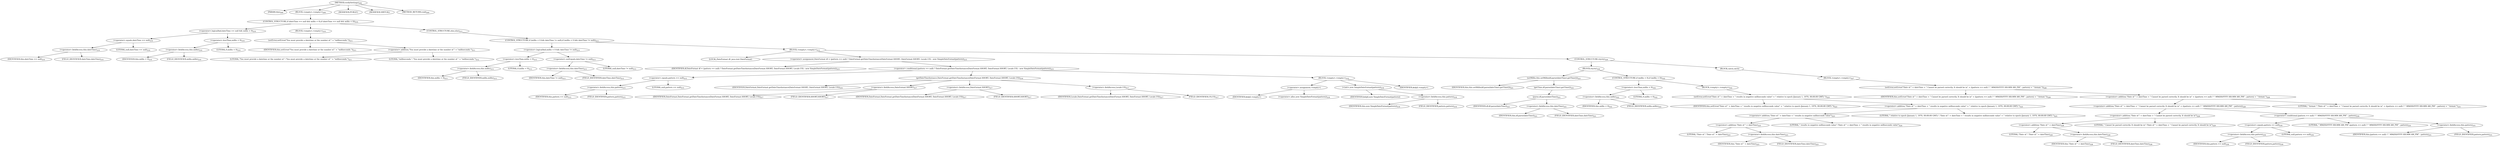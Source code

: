 digraph "verifySettings" {  
"438" [label = <(METHOD,verifySettings)<SUB>209</SUB>> ]
"30" [label = <(PARAM,this)<SUB>209</SUB>> ]
"439" [label = <(BLOCK,&lt;empty&gt;,&lt;empty&gt;)<SUB>209</SUB>> ]
"440" [label = <(CONTROL_STRUCTURE,if (dateTime == null &amp;&amp; millis &lt; 0),if (dateTime == null &amp;&amp; millis &lt; 0))<SUB>210</SUB>> ]
"441" [label = <(&lt;operator&gt;.logicalAnd,dateTime == null &amp;&amp; millis &lt; 0)<SUB>210</SUB>> ]
"442" [label = <(&lt;operator&gt;.equals,dateTime == null)<SUB>210</SUB>> ]
"443" [label = <(&lt;operator&gt;.fieldAccess,this.dateTime)<SUB>210</SUB>> ]
"444" [label = <(IDENTIFIER,this,dateTime == null)<SUB>210</SUB>> ]
"445" [label = <(FIELD_IDENTIFIER,dateTime,dateTime)<SUB>210</SUB>> ]
"446" [label = <(LITERAL,null,dateTime == null)<SUB>210</SUB>> ]
"447" [label = <(&lt;operator&gt;.lessThan,millis &lt; 0)<SUB>210</SUB>> ]
"448" [label = <(&lt;operator&gt;.fieldAccess,this.millis)<SUB>210</SUB>> ]
"449" [label = <(IDENTIFIER,this,millis &lt; 0)<SUB>210</SUB>> ]
"450" [label = <(FIELD_IDENTIFIER,millis,millis)<SUB>210</SUB>> ]
"451" [label = <(LITERAL,0,millis &lt; 0)<SUB>210</SUB>> ]
"452" [label = <(BLOCK,&lt;empty&gt;,&lt;empty&gt;)<SUB>210</SUB>> ]
"453" [label = <(setError,setError(&quot;You must provide a datetime or the number of &quot; + &quot;milliseconds.&quot;))<SUB>211</SUB>> ]
"29" [label = <(IDENTIFIER,this,setError(&quot;You must provide a datetime or the number of &quot; + &quot;milliseconds.&quot;))<SUB>211</SUB>> ]
"454" [label = <(&lt;operator&gt;.addition,&quot;You must provide a datetime or the number of &quot; + &quot;milliseconds.&quot;)<SUB>211</SUB>> ]
"455" [label = <(LITERAL,&quot;You must provide a datetime or the number of &quot;,&quot;You must provide a datetime or the number of &quot; + &quot;milliseconds.&quot;)<SUB>211</SUB>> ]
"456" [label = <(LITERAL,&quot;milliseconds.&quot;,&quot;You must provide a datetime or the number of &quot; + &quot;milliseconds.&quot;)<SUB>212</SUB>> ]
"457" [label = <(CONTROL_STRUCTURE,else,else)<SUB>213</SUB>> ]
"458" [label = <(CONTROL_STRUCTURE,if (millis &lt; 0 &amp;&amp; dateTime != null),if (millis &lt; 0 &amp;&amp; dateTime != null))<SUB>213</SUB>> ]
"459" [label = <(&lt;operator&gt;.logicalAnd,millis &lt; 0 &amp;&amp; dateTime != null)<SUB>213</SUB>> ]
"460" [label = <(&lt;operator&gt;.lessThan,millis &lt; 0)<SUB>213</SUB>> ]
"461" [label = <(&lt;operator&gt;.fieldAccess,this.millis)<SUB>213</SUB>> ]
"462" [label = <(IDENTIFIER,this,millis &lt; 0)<SUB>213</SUB>> ]
"463" [label = <(FIELD_IDENTIFIER,millis,millis)<SUB>213</SUB>> ]
"464" [label = <(LITERAL,0,millis &lt; 0)<SUB>213</SUB>> ]
"465" [label = <(&lt;operator&gt;.notEquals,dateTime != null)<SUB>213</SUB>> ]
"466" [label = <(&lt;operator&gt;.fieldAccess,this.dateTime)<SUB>213</SUB>> ]
"467" [label = <(IDENTIFIER,this,dateTime != null)<SUB>213</SUB>> ]
"468" [label = <(FIELD_IDENTIFIER,dateTime,dateTime)<SUB>213</SUB>> ]
"469" [label = <(LITERAL,null,dateTime != null)<SUB>213</SUB>> ]
"470" [label = <(BLOCK,&lt;empty&gt;,&lt;empty&gt;)<SUB>213</SUB>> ]
"471" [label = <(LOCAL,DateFormat df: java.text.DateFormat)> ]
"472" [label = <(&lt;operator&gt;.assignment,DateFormat df = (pattern == null) ? DateFormat.getDateTimeInstance(DateFormat.SHORT, DateFormat.SHORT, Locale.US) : new SimpleDateFormat(pattern))<SUB>215</SUB>> ]
"473" [label = <(IDENTIFIER,df,DateFormat df = (pattern == null) ? DateFormat.getDateTimeInstance(DateFormat.SHORT, DateFormat.SHORT, Locale.US) : new SimpleDateFormat(pattern))<SUB>215</SUB>> ]
"474" [label = <(&lt;operator&gt;.conditional,(pattern == null) ? DateFormat.getDateTimeInstance(DateFormat.SHORT, DateFormat.SHORT, Locale.US) : new SimpleDateFormat(pattern))<SUB>215</SUB>> ]
"475" [label = <(&lt;operator&gt;.equals,pattern == null)<SUB>215</SUB>> ]
"476" [label = <(&lt;operator&gt;.fieldAccess,this.pattern)<SUB>215</SUB>> ]
"477" [label = <(IDENTIFIER,this,pattern == null)<SUB>215</SUB>> ]
"478" [label = <(FIELD_IDENTIFIER,pattern,pattern)<SUB>215</SUB>> ]
"479" [label = <(LITERAL,null,pattern == null)<SUB>215</SUB>> ]
"480" [label = <(getDateTimeInstance,DateFormat.getDateTimeInstance(DateFormat.SHORT, DateFormat.SHORT, Locale.US))<SUB>216</SUB>> ]
"481" [label = <(IDENTIFIER,DateFormat,DateFormat.getDateTimeInstance(DateFormat.SHORT, DateFormat.SHORT, Locale.US))<SUB>216</SUB>> ]
"482" [label = <(&lt;operator&gt;.fieldAccess,DateFormat.SHORT)<SUB>217</SUB>> ]
"483" [label = <(IDENTIFIER,DateFormat,DateFormat.getDateTimeInstance(DateFormat.SHORT, DateFormat.SHORT, Locale.US))<SUB>217</SUB>> ]
"484" [label = <(FIELD_IDENTIFIER,SHORT,SHORT)<SUB>217</SUB>> ]
"485" [label = <(&lt;operator&gt;.fieldAccess,DateFormat.SHORT)<SUB>217</SUB>> ]
"486" [label = <(IDENTIFIER,DateFormat,DateFormat.getDateTimeInstance(DateFormat.SHORT, DateFormat.SHORT, Locale.US))<SUB>217</SUB>> ]
"487" [label = <(FIELD_IDENTIFIER,SHORT,SHORT)<SUB>217</SUB>> ]
"488" [label = <(&lt;operator&gt;.fieldAccess,Locale.US)<SUB>217</SUB>> ]
"489" [label = <(IDENTIFIER,Locale,DateFormat.getDateTimeInstance(DateFormat.SHORT, DateFormat.SHORT, Locale.US))<SUB>217</SUB>> ]
"490" [label = <(FIELD_IDENTIFIER,US,US)<SUB>217</SUB>> ]
"491" [label = <(BLOCK,&lt;empty&gt;,&lt;empty&gt;)<SUB>218</SUB>> ]
"492" [label = <(&lt;operator&gt;.assignment,&lt;empty&gt;)> ]
"493" [label = <(IDENTIFIER,$obj4,&lt;empty&gt;)> ]
"494" [label = <(&lt;operator&gt;.alloc,new SimpleDateFormat(pattern))<SUB>218</SUB>> ]
"495" [label = <(&lt;init&gt;,new SimpleDateFormat(pattern))<SUB>218</SUB>> ]
"496" [label = <(IDENTIFIER,$obj4,new SimpleDateFormat(pattern))> ]
"497" [label = <(&lt;operator&gt;.fieldAccess,this.pattern)<SUB>218</SUB>> ]
"498" [label = <(IDENTIFIER,this,new SimpleDateFormat(pattern))<SUB>218</SUB>> ]
"499" [label = <(FIELD_IDENTIFIER,pattern,pattern)<SUB>218</SUB>> ]
"500" [label = <(IDENTIFIER,$obj4,&lt;empty&gt;)> ]
"501" [label = <(CONTROL_STRUCTURE,try,try)<SUB>220</SUB>> ]
"502" [label = <(BLOCK,try,try)<SUB>220</SUB>> ]
"503" [label = <(setMillis,this.setMillis(df.parse(dateTime).getTime()))<SUB>221</SUB>> ]
"31" [label = <(IDENTIFIER,this,this.setMillis(df.parse(dateTime).getTime()))<SUB>221</SUB>> ]
"504" [label = <(getTime,df.parse(dateTime).getTime())<SUB>221</SUB>> ]
"505" [label = <(parse,df.parse(dateTime))<SUB>221</SUB>> ]
"506" [label = <(IDENTIFIER,df,df.parse(dateTime))<SUB>221</SUB>> ]
"507" [label = <(&lt;operator&gt;.fieldAccess,this.dateTime)<SUB>221</SUB>> ]
"508" [label = <(IDENTIFIER,this,df.parse(dateTime))<SUB>221</SUB>> ]
"509" [label = <(FIELD_IDENTIFIER,dateTime,dateTime)<SUB>221</SUB>> ]
"510" [label = <(CONTROL_STRUCTURE,if (millis &lt; 0),if (millis &lt; 0))<SUB>222</SUB>> ]
"511" [label = <(&lt;operator&gt;.lessThan,millis &lt; 0)<SUB>222</SUB>> ]
"512" [label = <(&lt;operator&gt;.fieldAccess,this.millis)<SUB>222</SUB>> ]
"513" [label = <(IDENTIFIER,this,millis &lt; 0)<SUB>222</SUB>> ]
"514" [label = <(FIELD_IDENTIFIER,millis,millis)<SUB>222</SUB>> ]
"515" [label = <(LITERAL,0,millis &lt; 0)<SUB>222</SUB>> ]
"516" [label = <(BLOCK,&lt;empty&gt;,&lt;empty&gt;)<SUB>222</SUB>> ]
"517" [label = <(setError,setError(&quot;Date of &quot; + dateTime + &quot; results in negative milliseconds value&quot; + &quot; relative to epoch (January 1, 1970, 00:00:00 GMT).&quot;))<SUB>223</SUB>> ]
"32" [label = <(IDENTIFIER,this,setError(&quot;Date of &quot; + dateTime + &quot; results in negative milliseconds value&quot; + &quot; relative to epoch (January 1, 1970, 00:00:00 GMT).&quot;))<SUB>223</SUB>> ]
"518" [label = <(&lt;operator&gt;.addition,&quot;Date of &quot; + dateTime + &quot; results in negative milliseconds value&quot; + &quot; relative to epoch (January 1, 1970, 00:00:00 GMT).&quot;)<SUB>223</SUB>> ]
"519" [label = <(&lt;operator&gt;.addition,&quot;Date of &quot; + dateTime + &quot; results in negative milliseconds value&quot;)<SUB>223</SUB>> ]
"520" [label = <(&lt;operator&gt;.addition,&quot;Date of &quot; + dateTime)<SUB>223</SUB>> ]
"521" [label = <(LITERAL,&quot;Date of &quot;,&quot;Date of &quot; + dateTime)<SUB>223</SUB>> ]
"522" [label = <(&lt;operator&gt;.fieldAccess,this.dateTime)<SUB>223</SUB>> ]
"523" [label = <(IDENTIFIER,this,&quot;Date of &quot; + dateTime)<SUB>223</SUB>> ]
"524" [label = <(FIELD_IDENTIFIER,dateTime,dateTime)<SUB>223</SUB>> ]
"525" [label = <(LITERAL,&quot; results in negative milliseconds value&quot;,&quot;Date of &quot; + dateTime + &quot; results in negative milliseconds value&quot;)<SUB>224</SUB>> ]
"526" [label = <(LITERAL,&quot; relative to epoch (January 1, 1970, 00:00:00 GMT).&quot;,&quot;Date of &quot; + dateTime + &quot; results in negative milliseconds value&quot; + &quot; relative to epoch (January 1, 1970, 00:00:00 GMT).&quot;)<SUB>225</SUB>> ]
"527" [label = <(BLOCK,catch,catch)> ]
"528" [label = <(BLOCK,&lt;empty&gt;,&lt;empty&gt;)<SUB>227</SUB>> ]
"529" [label = <(setError,setError(&quot;Date of &quot; + dateTime + &quot; Cannot be parsed correctly. It should be in&quot; + ((pattern == null) ? &quot; MM/DD/YYYY HH:MM AM_PM&quot; : pattern) + &quot; format.&quot;))<SUB>228</SUB>> ]
"33" [label = <(IDENTIFIER,this,setError(&quot;Date of &quot; + dateTime + &quot; Cannot be parsed correctly. It should be in&quot; + ((pattern == null) ? &quot; MM/DD/YYYY HH:MM AM_PM&quot; : pattern) + &quot; format.&quot;))<SUB>228</SUB>> ]
"530" [label = <(&lt;operator&gt;.addition,&quot;Date of &quot; + dateTime + &quot; Cannot be parsed correctly. It should be in&quot; + ((pattern == null) ? &quot; MM/DD/YYYY HH:MM AM_PM&quot; : pattern) + &quot; format.&quot;)<SUB>228</SUB>> ]
"531" [label = <(&lt;operator&gt;.addition,&quot;Date of &quot; + dateTime + &quot; Cannot be parsed correctly. It should be in&quot; + ((pattern == null) ? &quot; MM/DD/YYYY HH:MM AM_PM&quot; : pattern))<SUB>228</SUB>> ]
"532" [label = <(&lt;operator&gt;.addition,&quot;Date of &quot; + dateTime + &quot; Cannot be parsed correctly. It should be in&quot;)<SUB>228</SUB>> ]
"533" [label = <(&lt;operator&gt;.addition,&quot;Date of &quot; + dateTime)<SUB>228</SUB>> ]
"534" [label = <(LITERAL,&quot;Date of &quot;,&quot;Date of &quot; + dateTime)<SUB>228</SUB>> ]
"535" [label = <(&lt;operator&gt;.fieldAccess,this.dateTime)<SUB>228</SUB>> ]
"536" [label = <(IDENTIFIER,this,&quot;Date of &quot; + dateTime)<SUB>228</SUB>> ]
"537" [label = <(FIELD_IDENTIFIER,dateTime,dateTime)<SUB>228</SUB>> ]
"538" [label = <(LITERAL,&quot; Cannot be parsed correctly. It should be in&quot;,&quot;Date of &quot; + dateTime + &quot; Cannot be parsed correctly. It should be in&quot;)<SUB>229</SUB>> ]
"539" [label = <(&lt;operator&gt;.conditional,(pattern == null) ? &quot; MM/DD/YYYY HH:MM AM_PM&quot; : pattern)<SUB>230</SUB>> ]
"540" [label = <(&lt;operator&gt;.equals,pattern == null)<SUB>230</SUB>> ]
"541" [label = <(&lt;operator&gt;.fieldAccess,this.pattern)<SUB>230</SUB>> ]
"542" [label = <(IDENTIFIER,this,pattern == null)<SUB>230</SUB>> ]
"543" [label = <(FIELD_IDENTIFIER,pattern,pattern)<SUB>230</SUB>> ]
"544" [label = <(LITERAL,null,pattern == null)<SUB>230</SUB>> ]
"545" [label = <(LITERAL,&quot; MM/DD/YYYY HH:MM AM_PM&quot;,(pattern == null) ? &quot; MM/DD/YYYY HH:MM AM_PM&quot; : pattern)<SUB>231</SUB>> ]
"546" [label = <(&lt;operator&gt;.fieldAccess,this.pattern)<SUB>231</SUB>> ]
"547" [label = <(IDENTIFIER,this,(pattern == null) ? &quot; MM/DD/YYYY HH:MM AM_PM&quot; : pattern)<SUB>231</SUB>> ]
"548" [label = <(FIELD_IDENTIFIER,pattern,pattern)<SUB>231</SUB>> ]
"549" [label = <(LITERAL,&quot; format.&quot;,&quot;Date of &quot; + dateTime + &quot; Cannot be parsed correctly. It should be in&quot; + ((pattern == null) ? &quot; MM/DD/YYYY HH:MM AM_PM&quot; : pattern) + &quot; format.&quot;)<SUB>231</SUB>> ]
"550" [label = <(MODIFIER,PUBLIC)> ]
"551" [label = <(MODIFIER,VIRTUAL)> ]
"552" [label = <(METHOD_RETURN,void)<SUB>209</SUB>> ]
  "438" -> "30" 
  "438" -> "439" 
  "438" -> "550" 
  "438" -> "551" 
  "438" -> "552" 
  "439" -> "440" 
  "440" -> "441" 
  "440" -> "452" 
  "440" -> "457" 
  "441" -> "442" 
  "441" -> "447" 
  "442" -> "443" 
  "442" -> "446" 
  "443" -> "444" 
  "443" -> "445" 
  "447" -> "448" 
  "447" -> "451" 
  "448" -> "449" 
  "448" -> "450" 
  "452" -> "453" 
  "453" -> "29" 
  "453" -> "454" 
  "454" -> "455" 
  "454" -> "456" 
  "457" -> "458" 
  "458" -> "459" 
  "458" -> "470" 
  "459" -> "460" 
  "459" -> "465" 
  "460" -> "461" 
  "460" -> "464" 
  "461" -> "462" 
  "461" -> "463" 
  "465" -> "466" 
  "465" -> "469" 
  "466" -> "467" 
  "466" -> "468" 
  "470" -> "471" 
  "470" -> "472" 
  "470" -> "501" 
  "472" -> "473" 
  "472" -> "474" 
  "474" -> "475" 
  "474" -> "480" 
  "474" -> "491" 
  "475" -> "476" 
  "475" -> "479" 
  "476" -> "477" 
  "476" -> "478" 
  "480" -> "481" 
  "480" -> "482" 
  "480" -> "485" 
  "480" -> "488" 
  "482" -> "483" 
  "482" -> "484" 
  "485" -> "486" 
  "485" -> "487" 
  "488" -> "489" 
  "488" -> "490" 
  "491" -> "492" 
  "491" -> "495" 
  "491" -> "500" 
  "492" -> "493" 
  "492" -> "494" 
  "495" -> "496" 
  "495" -> "497" 
  "497" -> "498" 
  "497" -> "499" 
  "501" -> "502" 
  "501" -> "527" 
  "502" -> "503" 
  "502" -> "510" 
  "503" -> "31" 
  "503" -> "504" 
  "504" -> "505" 
  "505" -> "506" 
  "505" -> "507" 
  "507" -> "508" 
  "507" -> "509" 
  "510" -> "511" 
  "510" -> "516" 
  "511" -> "512" 
  "511" -> "515" 
  "512" -> "513" 
  "512" -> "514" 
  "516" -> "517" 
  "517" -> "32" 
  "517" -> "518" 
  "518" -> "519" 
  "518" -> "526" 
  "519" -> "520" 
  "519" -> "525" 
  "520" -> "521" 
  "520" -> "522" 
  "522" -> "523" 
  "522" -> "524" 
  "527" -> "528" 
  "528" -> "529" 
  "529" -> "33" 
  "529" -> "530" 
  "530" -> "531" 
  "530" -> "549" 
  "531" -> "532" 
  "531" -> "539" 
  "532" -> "533" 
  "532" -> "538" 
  "533" -> "534" 
  "533" -> "535" 
  "535" -> "536" 
  "535" -> "537" 
  "539" -> "540" 
  "539" -> "545" 
  "539" -> "546" 
  "540" -> "541" 
  "540" -> "544" 
  "541" -> "542" 
  "541" -> "543" 
  "546" -> "547" 
  "546" -> "548" 
}
